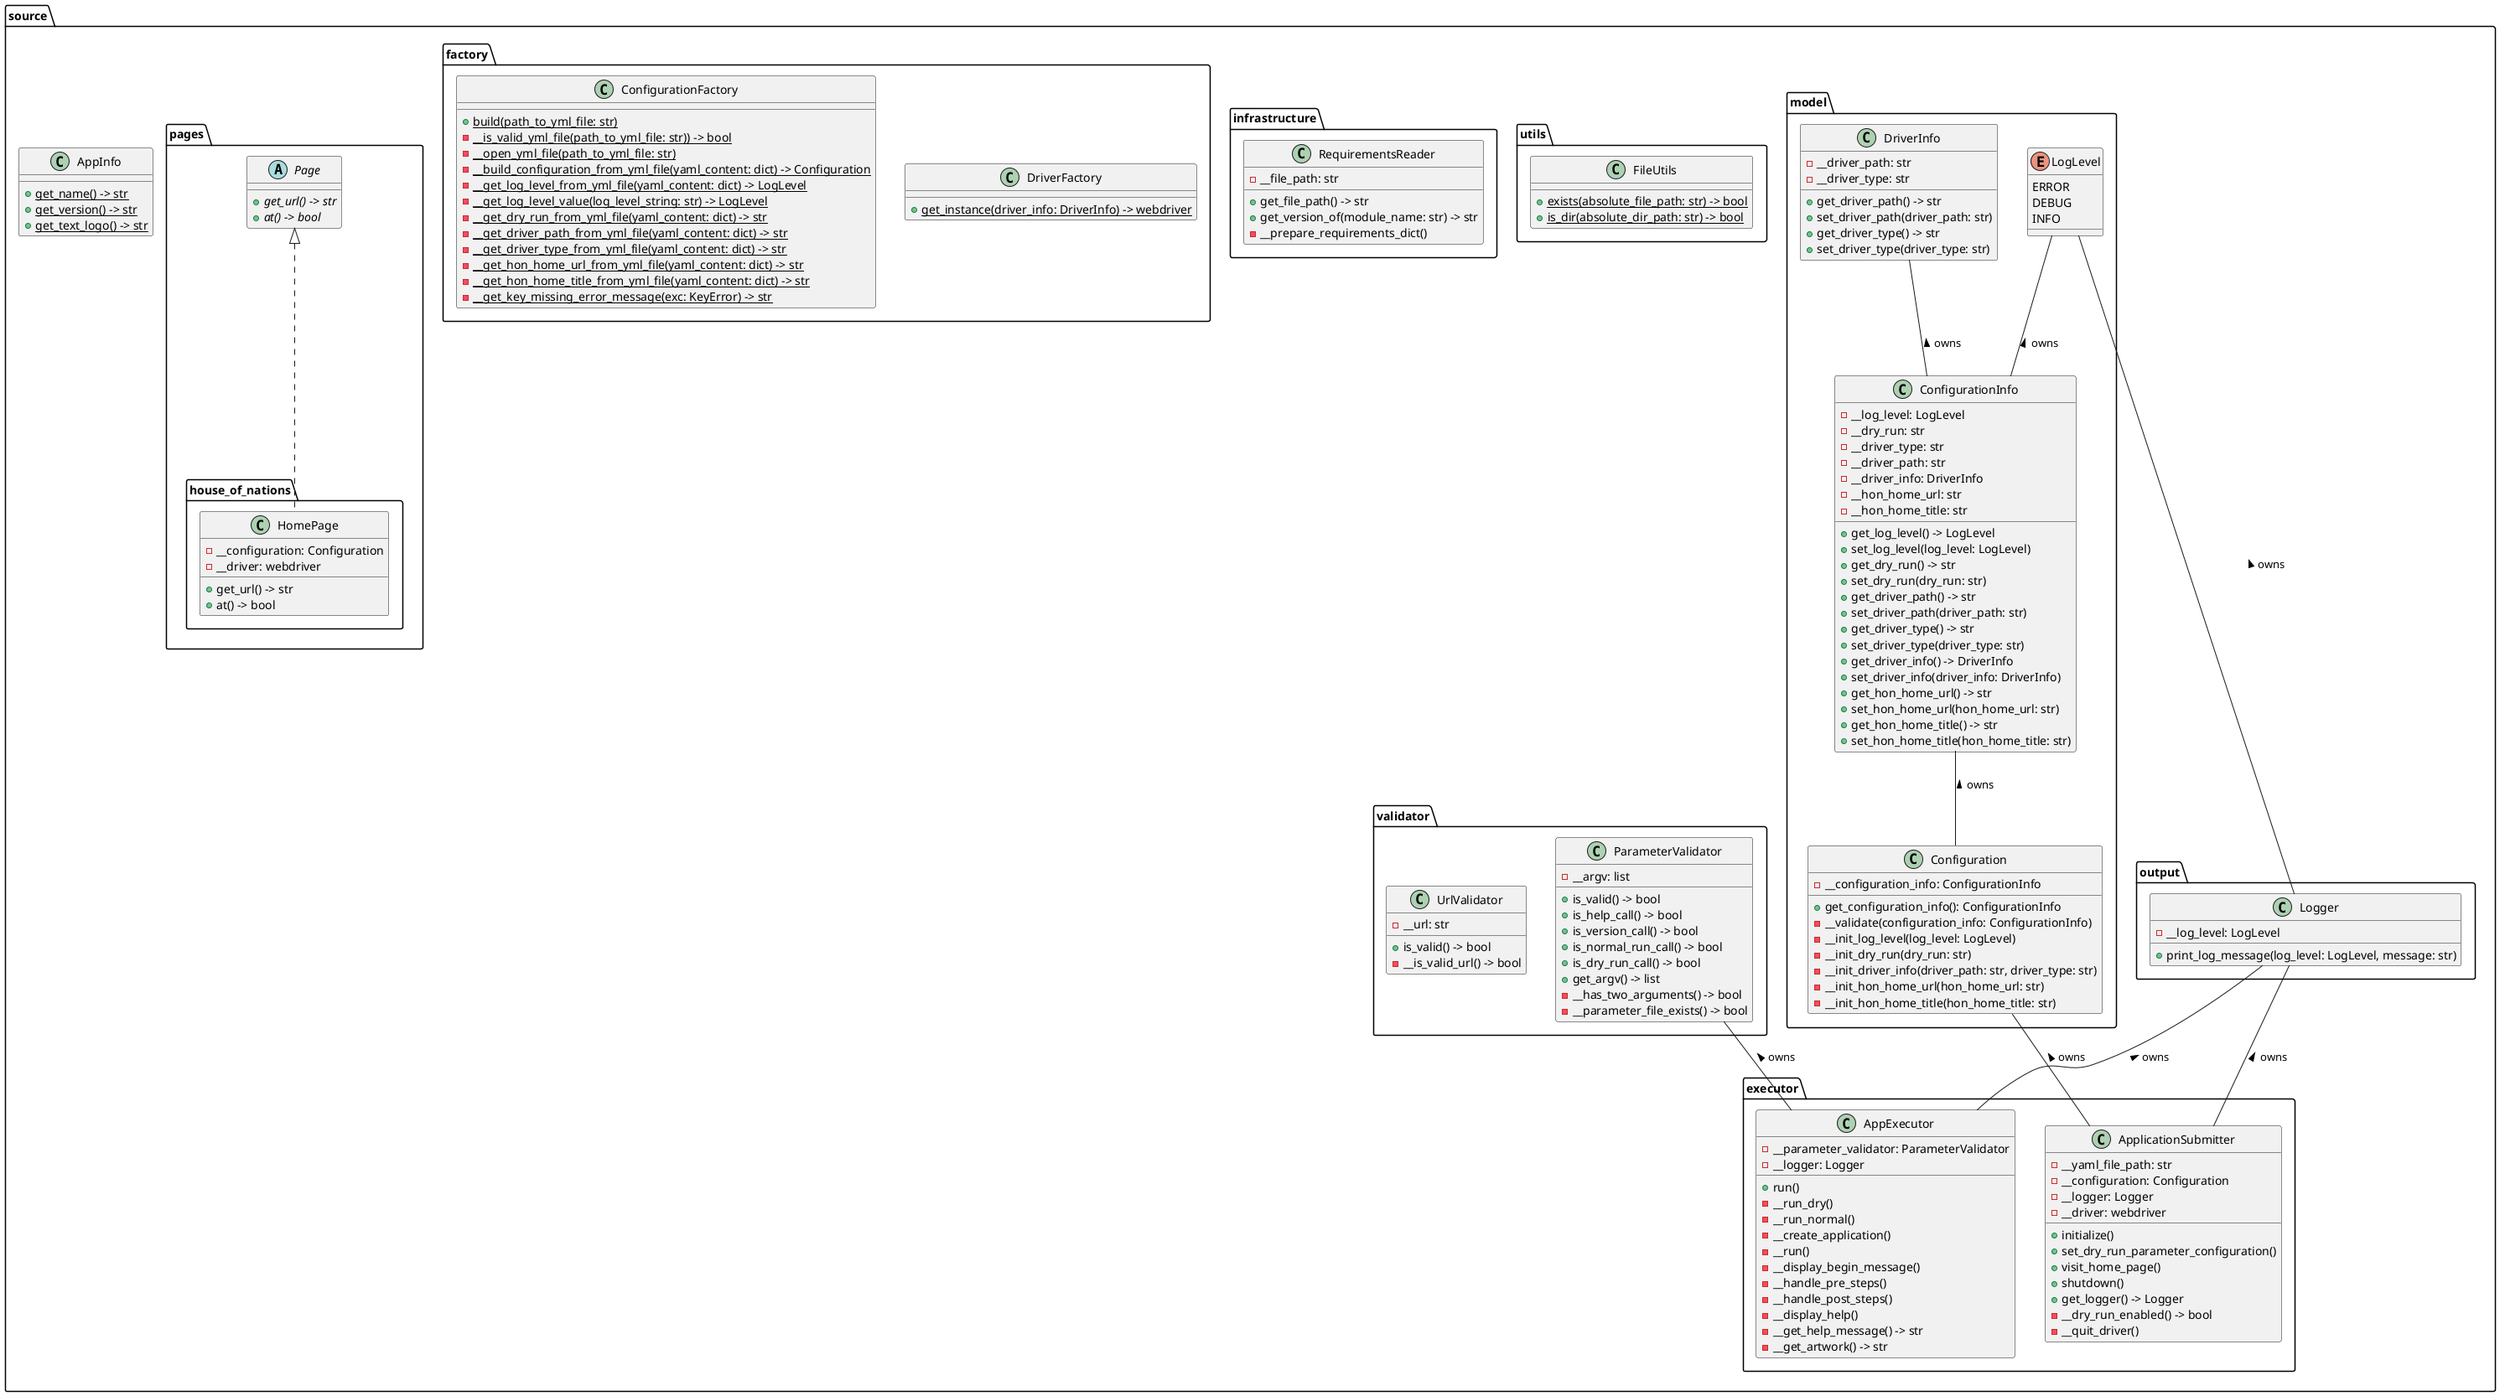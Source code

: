 @startuml
'https://plantuml.com/class-diagram

class source.AppInfo {
    {static} +get_name() -> str
    {static} +get_version() -> str
    {static} +get_text_logo() -> str
}

class source.output.Logger {
    -__log_level: LogLevel
    +print_log_message(log_level: LogLevel, message: str)
}

enum source.model.LogLevel {
    ERROR
    DEBUG
    INFO
}

source.model.LogLevel -- source.output.Logger : < owns

class source.model.DriverInfo {
    -__driver_path: str
    -__driver_type: str
    +get_driver_path() -> str
    +set_driver_path(driver_path: str)
    +get_driver_type() -> str
    +set_driver_type(driver_type: str)
}


class source.model.ConfigurationInfo {
    -__log_level: LogLevel
    -__dry_run: str
    -__driver_type: str
    -__driver_path: str
    -__driver_info: DriverInfo
    -__hon_home_url: str
    -__hon_home_title: str

    +get_log_level() -> LogLevel
    +set_log_level(log_level: LogLevel)
    +get_dry_run() -> str
    +set_dry_run(dry_run: str)
    +get_driver_path() -> str
    +set_driver_path(driver_path: str)
    +get_driver_type() -> str
    +set_driver_type(driver_type: str)
    +get_driver_info() -> DriverInfo
    +set_driver_info(driver_info: DriverInfo)
    +get_hon_home_url() -> str
    +set_hon_home_url(hon_home_url: str)
    +get_hon_home_title() -> str
    +set_hon_home_title(hon_home_title: str)
}

source.model.LogLevel -- source.model.ConfigurationInfo : < owns
source.model.DriverInfo -- source.model.ConfigurationInfo : < owns

class source.model.Configuration {
    -__configuration_info: ConfigurationInfo
    +get_configuration_info(): ConfigurationInfo
    -__validate(configuration_info: ConfigurationInfo)
    -__init_log_level(log_level: LogLevel)
    -__init_dry_run(dry_run: str)
    -__init_driver_info(driver_path: str, driver_type: str)
    -__init_hon_home_url(hon_home_url: str)
    -__init_hon_home_title(hon_home_title: str)
}

source.model.ConfigurationInfo -- source.model.Configuration : < owns

class source.utils.FileUtils {
    {static} +exists(absolute_file_path: str) -> bool
    {static} +is_dir(absolute_dir_path: str) -> bool
}

class source.validator.ParameterValidator {
    -__argv: list
    +is_valid() -> bool
    +is_help_call() -> bool
    +is_version_call() -> bool
    +is_normal_run_call() -> bool
    +is_dry_run_call() -> bool
    +get_argv() -> list
    -__has_two_arguments() -> bool
    -__parameter_file_exists() -> bool
}

class source.validator.UrlValidator {
    -__url: str
    +is_valid() -> bool
    -__is_valid_url() -> bool
}

class source.infrastructure.RequirementsReader {
    -__file_path: str
    +get_file_path() -> str
    +get_version_of(module_name: str) -> str
    -__prepare_requirements_dict()
}

class source.factory.DriverFactory {
    {static} +get_instance(driver_info: DriverInfo) -> webdriver

}

class source.factory.ConfigurationFactory {
    {static} +build(path_to_yml_file: str)
    {static} -__is_valid_yml_file(path_to_yml_file: str)) -> bool
    {static} -__open_yml_file(path_to_yml_file: str)
    {static} -__build_configuration_from_yml_file(yaml_content: dict) -> Configuration
    {static} -__get_log_level_from_yml_file(yaml_content: dict) -> LogLevel
    {static} -__get_log_level_value(log_level_string: str) -> LogLevel
    {static} -__get_dry_run_from_yml_file(yaml_content: dict) -> str
    {static} -__get_driver_path_from_yml_file(yaml_content: dict) -> str
    {static} -__get_driver_type_from_yml_file(yaml_content: dict) -> str
    {static} -__get_hon_home_url_from_yml_file(yaml_content: dict) -> str
    {static} -__get_hon_home_title_from_yml_file(yaml_content: dict) -> str
    {static} -__get_key_missing_error_message(exc: KeyError) -> str
}

abstract class source.pages.Page {
    {abstract} +get_url() -> str
    {abstract} +at() -> bool
}

class source.pages.house_of_nations.HomePage implements source.pages.Page {
    -__configuration: Configuration
    -__driver: webdriver
    +get_url() -> str
    +at() -> bool
}

class source.executor.ApplicationSubmitter {
    -__yaml_file_path: str
    -__configuration: Configuration
    -__logger: Logger
    -__driver: webdriver
    +initialize()
    +set_dry_run_parameter_configuration()
    +visit_home_page()
    +shutdown()
    +get_logger() -> Logger
    -__dry_run_enabled() -> bool
    -__quit_driver()
}

source.output.Logger -- source.executor.ApplicationSubmitter : < owns
source.model.Configuration -- source.executor.ApplicationSubmitter : < owns

class source.executor.AppExecutor {
    -__parameter_validator: ParameterValidator
    -__logger: Logger
    +run()
    -__run_dry()
    -__run_normal()
    -__create_application()
    -__run()
    -__display_begin_message()
    -__handle_pre_steps()
    -__handle_post_steps()
    -__display_help()
    -__get_help_message() -> str
    -__get_artwork() -> str
}

source.output.Logger -- source.executor.AppExecutor : < owns
source.validator.ParameterValidator -- source.executor.AppExecutor : < owns

@enduml